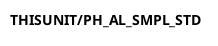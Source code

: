 @startuml
title THISUNIT/PH_AL_SMPL_STD
!define smca_result 25
!define aa_result   5
!define AA_result   'P_AA_RESULT'
!define SMCA_result 'P_SMCA_RESULT'
!define AA_test 'R_SMPL_AA_SPEC'
!define SMCA_test   'R_SMPL_SMCA_SPEC'

@enduml